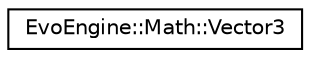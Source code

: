 digraph "Иерархия классов. Графический вид."
{
  edge [fontname="Helvetica",fontsize="10",labelfontname="Helvetica",labelfontsize="10"];
  node [fontname="Helvetica",fontsize="10",shape=record];
  rankdir="LR";
  Node0 [label="EvoEngine::Math::Vector3",height=0.2,width=0.4,color="black", fillcolor="white", style="filled",URL="$classEvoEngine_1_1Math_1_1Vector3.html"];
}
